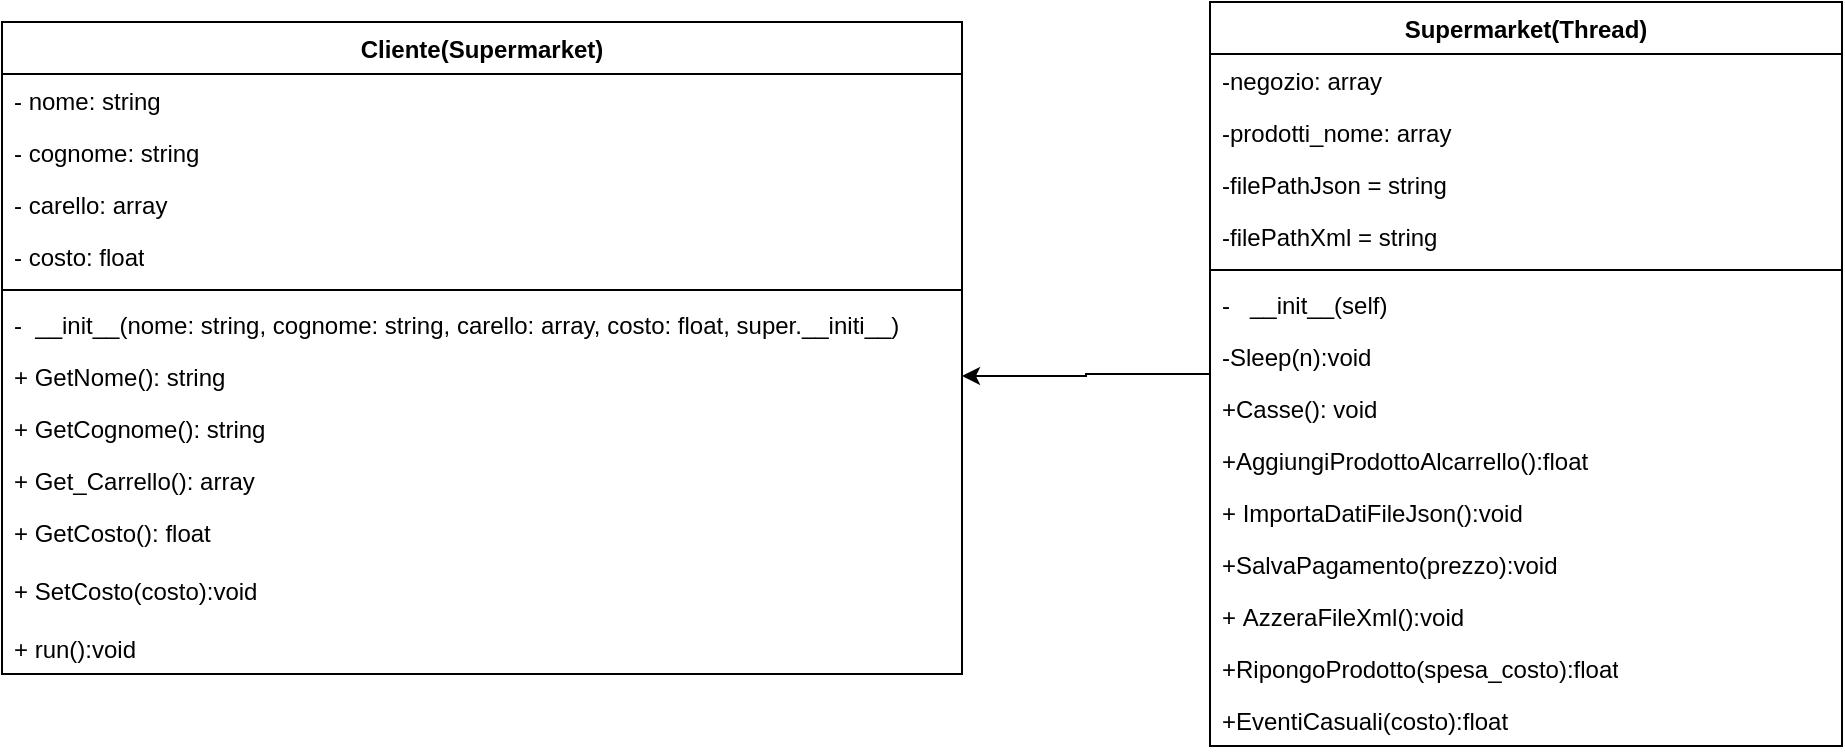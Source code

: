 <mxfile version="23.1.6" type="device">
  <diagram name="Pagina-1" id="2GEOO4kI5Y_BIrsf5pEo">
    <mxGraphModel dx="1747" dy="1472" grid="1" gridSize="10" guides="1" tooltips="1" connect="1" arrows="1" fold="1" page="1" pageScale="1" pageWidth="827" pageHeight="1169" math="0" shadow="0">
      <root>
        <mxCell id="0" />
        <mxCell id="1" parent="0" />
        <mxCell id="4CucYcLi7qgc71mj-M3i-10" value="Cliente(Supermarket)" style="swimlane;fontStyle=1;align=center;verticalAlign=top;childLayout=stackLayout;horizontal=1;startSize=26;horizontalStack=0;resizeParent=1;resizeParentMax=0;resizeLast=0;collapsible=1;marginBottom=0;whiteSpace=wrap;html=1;" parent="1" vertex="1">
          <mxGeometry x="-140" y="150" width="480" height="326" as="geometry" />
        </mxCell>
        <mxCell id="4CucYcLi7qgc71mj-M3i-17" value="- nome: string" style="text;strokeColor=none;fillColor=none;align=left;verticalAlign=top;spacingLeft=4;spacingRight=4;overflow=hidden;rotatable=0;points=[[0,0.5],[1,0.5]];portConstraint=eastwest;whiteSpace=wrap;html=1;" parent="4CucYcLi7qgc71mj-M3i-10" vertex="1">
          <mxGeometry y="26" width="480" height="26" as="geometry" />
        </mxCell>
        <mxCell id="4CucYcLi7qgc71mj-M3i-18" value="- cognome: string" style="text;strokeColor=none;fillColor=none;align=left;verticalAlign=top;spacingLeft=4;spacingRight=4;overflow=hidden;rotatable=0;points=[[0,0.5],[1,0.5]];portConstraint=eastwest;whiteSpace=wrap;html=1;" parent="4CucYcLi7qgc71mj-M3i-10" vertex="1">
          <mxGeometry y="52" width="480" height="26" as="geometry" />
        </mxCell>
        <mxCell id="4CucYcLi7qgc71mj-M3i-19" value="- carello: array" style="text;strokeColor=none;fillColor=none;align=left;verticalAlign=top;spacingLeft=4;spacingRight=4;overflow=hidden;rotatable=0;points=[[0,0.5],[1,0.5]];portConstraint=eastwest;whiteSpace=wrap;html=1;" parent="4CucYcLi7qgc71mj-M3i-10" vertex="1">
          <mxGeometry y="78" width="480" height="26" as="geometry" />
        </mxCell>
        <mxCell id="4CucYcLi7qgc71mj-M3i-20" value="- costo: float" style="text;strokeColor=none;fillColor=none;align=left;verticalAlign=top;spacingLeft=4;spacingRight=4;overflow=hidden;rotatable=0;points=[[0,0.5],[1,0.5]];portConstraint=eastwest;whiteSpace=wrap;html=1;" parent="4CucYcLi7qgc71mj-M3i-10" vertex="1">
          <mxGeometry y="104" width="480" height="26" as="geometry" />
        </mxCell>
        <mxCell id="4CucYcLi7qgc71mj-M3i-12" value="" style="line;strokeWidth=1;fillColor=none;align=left;verticalAlign=middle;spacingTop=-1;spacingLeft=3;spacingRight=3;rotatable=0;labelPosition=right;points=[];portConstraint=eastwest;strokeColor=inherit;" parent="4CucYcLi7qgc71mj-M3i-10" vertex="1">
          <mxGeometry y="130" width="480" height="8" as="geometry" />
        </mxCell>
        <mxCell id="nOn0qd3jOutAWCC7OBNA-1" value="-&amp;nbsp; __init__(nome: string, cognome: string, carello: array, costo: float, super.__initi__)&amp;nbsp;" style="text;strokeColor=none;fillColor=none;align=left;verticalAlign=top;spacingLeft=4;spacingRight=4;overflow=hidden;rotatable=0;points=[[0,0.5],[1,0.5]];portConstraint=eastwest;whiteSpace=wrap;html=1;" parent="4CucYcLi7qgc71mj-M3i-10" vertex="1">
          <mxGeometry y="138" width="480" height="26" as="geometry" />
        </mxCell>
        <mxCell id="4CucYcLi7qgc71mj-M3i-16" value="+ GetNome(): string" style="text;strokeColor=none;fillColor=none;align=left;verticalAlign=top;spacingLeft=4;spacingRight=4;overflow=hidden;rotatable=0;points=[[0,0.5],[1,0.5]];portConstraint=eastwest;whiteSpace=wrap;html=1;" parent="4CucYcLi7qgc71mj-M3i-10" vertex="1">
          <mxGeometry y="164" width="480" height="26" as="geometry" />
        </mxCell>
        <mxCell id="4CucYcLi7qgc71mj-M3i-21" value="+ GetCognome(): string" style="text;strokeColor=none;fillColor=none;align=left;verticalAlign=top;spacingLeft=4;spacingRight=4;overflow=hidden;rotatable=0;points=[[0,0.5],[1,0.5]];portConstraint=eastwest;whiteSpace=wrap;html=1;" parent="4CucYcLi7qgc71mj-M3i-10" vertex="1">
          <mxGeometry y="190" width="480" height="26" as="geometry" />
        </mxCell>
        <mxCell id="4CucYcLi7qgc71mj-M3i-22" value="+ Get_Carrello(): array&amp;nbsp;" style="text;strokeColor=none;fillColor=none;align=left;verticalAlign=top;spacingLeft=4;spacingRight=4;overflow=hidden;rotatable=0;points=[[0,0.5],[1,0.5]];portConstraint=eastwest;whiteSpace=wrap;html=1;" parent="4CucYcLi7qgc71mj-M3i-10" vertex="1">
          <mxGeometry y="216" width="480" height="26" as="geometry" />
        </mxCell>
        <mxCell id="4CucYcLi7qgc71mj-M3i-13" value="+ GetCosto(): float&lt;br&gt;&lt;br&gt;+ SetCosto(costo):void" style="text;strokeColor=none;fillColor=none;align=left;verticalAlign=top;spacingLeft=4;spacingRight=4;overflow=hidden;rotatable=0;points=[[0,0.5],[1,0.5]];portConstraint=eastwest;whiteSpace=wrap;html=1;" parent="4CucYcLi7qgc71mj-M3i-10" vertex="1">
          <mxGeometry y="242" width="480" height="58" as="geometry" />
        </mxCell>
        <mxCell id="NJRzCC06LLtaf6UxLzBM-1" value="+ run():void" style="text;strokeColor=none;fillColor=none;align=left;verticalAlign=top;spacingLeft=4;spacingRight=4;overflow=hidden;rotatable=0;points=[[0,0.5],[1,0.5]];portConstraint=eastwest;whiteSpace=wrap;html=1;" vertex="1" parent="4CucYcLi7qgc71mj-M3i-10">
          <mxGeometry y="300" width="480" height="26" as="geometry" />
        </mxCell>
        <mxCell id="NJRzCC06LLtaf6UxLzBM-4" style="edgeStyle=orthogonalEdgeStyle;rounded=0;orthogonalLoop=1;jettySize=auto;html=1;entryX=1;entryY=0.5;entryDx=0;entryDy=0;" edge="1" parent="1" source="4CucYcLi7qgc71mj-M3i-23" target="4CucYcLi7qgc71mj-M3i-16">
          <mxGeometry relative="1" as="geometry" />
        </mxCell>
        <mxCell id="4CucYcLi7qgc71mj-M3i-23" value="Supermarket(Thread)" style="swimlane;fontStyle=1;align=center;verticalAlign=top;childLayout=stackLayout;horizontal=1;startSize=26;horizontalStack=0;resizeParent=1;resizeParentMax=0;resizeLast=0;collapsible=1;marginBottom=0;whiteSpace=wrap;html=1;" parent="1" vertex="1">
          <mxGeometry x="464" y="140" width="316" height="372" as="geometry" />
        </mxCell>
        <mxCell id="4CucYcLi7qgc71mj-M3i-24" value="-negozio: array" style="text;strokeColor=none;fillColor=none;align=left;verticalAlign=top;spacingLeft=4;spacingRight=4;overflow=hidden;rotatable=0;points=[[0,0.5],[1,0.5]];portConstraint=eastwest;whiteSpace=wrap;html=1;" parent="4CucYcLi7qgc71mj-M3i-23" vertex="1">
          <mxGeometry y="26" width="316" height="26" as="geometry" />
        </mxCell>
        <mxCell id="4CucYcLi7qgc71mj-M3i-27" value="-prodotti_nome: array" style="text;strokeColor=none;fillColor=none;align=left;verticalAlign=top;spacingLeft=4;spacingRight=4;overflow=hidden;rotatable=0;points=[[0,0.5],[1,0.5]];portConstraint=eastwest;whiteSpace=wrap;html=1;" parent="4CucYcLi7qgc71mj-M3i-23" vertex="1">
          <mxGeometry y="52" width="316" height="26" as="geometry" />
        </mxCell>
        <mxCell id="4CucYcLi7qgc71mj-M3i-25" value="-filePathJson = string" style="text;strokeColor=none;fillColor=none;align=left;verticalAlign=top;spacingLeft=4;spacingRight=4;overflow=hidden;rotatable=0;points=[[0,0.5],[1,0.5]];portConstraint=eastwest;whiteSpace=wrap;html=1;" parent="4CucYcLi7qgc71mj-M3i-23" vertex="1">
          <mxGeometry y="78" width="316" height="26" as="geometry" />
        </mxCell>
        <mxCell id="4CucYcLi7qgc71mj-M3i-26" value="-filePathXml = string" style="text;strokeColor=none;fillColor=none;align=left;verticalAlign=top;spacingLeft=4;spacingRight=4;overflow=hidden;rotatable=0;points=[[0,0.5],[1,0.5]];portConstraint=eastwest;whiteSpace=wrap;html=1;" parent="4CucYcLi7qgc71mj-M3i-23" vertex="1">
          <mxGeometry y="104" width="316" height="26" as="geometry" />
        </mxCell>
        <mxCell id="4CucYcLi7qgc71mj-M3i-29" value="" style="line;strokeWidth=1;fillColor=none;align=left;verticalAlign=middle;spacingTop=-1;spacingLeft=3;spacingRight=3;rotatable=0;labelPosition=right;points=[];portConstraint=eastwest;strokeColor=inherit;" parent="4CucYcLi7qgc71mj-M3i-23" vertex="1">
          <mxGeometry y="130" width="316" height="8" as="geometry" />
        </mxCell>
        <mxCell id="4CucYcLi7qgc71mj-M3i-30" value="-&amp;nbsp; &amp;nbsp;__init__(self)" style="text;strokeColor=none;fillColor=none;align=left;verticalAlign=top;spacingLeft=4;spacingRight=4;overflow=hidden;rotatable=0;points=[[0,0.5],[1,0.5]];portConstraint=eastwest;whiteSpace=wrap;html=1;" parent="4CucYcLi7qgc71mj-M3i-23" vertex="1">
          <mxGeometry y="138" width="316" height="26" as="geometry" />
        </mxCell>
        <mxCell id="nOn0qd3jOutAWCC7OBNA-5" value="-Sleep(n):void" style="text;strokeColor=none;fillColor=none;align=left;verticalAlign=top;spacingLeft=4;spacingRight=4;overflow=hidden;rotatable=0;points=[[0,0.5],[1,0.5]];portConstraint=eastwest;whiteSpace=wrap;html=1;" parent="4CucYcLi7qgc71mj-M3i-23" vertex="1">
          <mxGeometry y="164" width="316" height="26" as="geometry" />
        </mxCell>
        <mxCell id="4CucYcLi7qgc71mj-M3i-31" value="+Casse(): void" style="text;strokeColor=none;fillColor=none;align=left;verticalAlign=top;spacingLeft=4;spacingRight=4;overflow=hidden;rotatable=0;points=[[0,0.5],[1,0.5]];portConstraint=eastwest;whiteSpace=wrap;html=1;" parent="4CucYcLi7qgc71mj-M3i-23" vertex="1">
          <mxGeometry y="190" width="316" height="26" as="geometry" />
        </mxCell>
        <mxCell id="4CucYcLi7qgc71mj-M3i-32" value="+AggiungiProdottoAlcarrello():float" style="text;strokeColor=none;fillColor=none;align=left;verticalAlign=top;spacingLeft=4;spacingRight=4;overflow=hidden;rotatable=0;points=[[0,0.5],[1,0.5]];portConstraint=eastwest;whiteSpace=wrap;html=1;" parent="4CucYcLi7qgc71mj-M3i-23" vertex="1">
          <mxGeometry y="216" width="316" height="26" as="geometry" />
        </mxCell>
        <mxCell id="4CucYcLi7qgc71mj-M3i-37" value="+&amp;nbsp;ImportaDatiFileJson():void" style="text;strokeColor=none;fillColor=none;align=left;verticalAlign=top;spacingLeft=4;spacingRight=4;overflow=hidden;rotatable=0;points=[[0,0.5],[1,0.5]];portConstraint=eastwest;whiteSpace=wrap;html=1;" parent="4CucYcLi7qgc71mj-M3i-23" vertex="1">
          <mxGeometry y="242" width="316" height="26" as="geometry" />
        </mxCell>
        <mxCell id="4CucYcLi7qgc71mj-M3i-38" value="+SalvaPagamento(prezzo):void" style="text;strokeColor=none;fillColor=none;align=left;verticalAlign=top;spacingLeft=4;spacingRight=4;overflow=hidden;rotatable=0;points=[[0,0.5],[1,0.5]];portConstraint=eastwest;whiteSpace=wrap;html=1;" parent="4CucYcLi7qgc71mj-M3i-23" vertex="1">
          <mxGeometry y="268" width="316" height="26" as="geometry" />
        </mxCell>
        <mxCell id="4CucYcLi7qgc71mj-M3i-33" value="+&amp;nbsp;AzzeraFileXml():void" style="text;strokeColor=none;fillColor=none;align=left;verticalAlign=top;spacingLeft=4;spacingRight=4;overflow=hidden;rotatable=0;points=[[0,0.5],[1,0.5]];portConstraint=eastwest;whiteSpace=wrap;html=1;" parent="4CucYcLi7qgc71mj-M3i-23" vertex="1">
          <mxGeometry y="294" width="316" height="26" as="geometry" />
        </mxCell>
        <mxCell id="NJRzCC06LLtaf6UxLzBM-3" value="+RipongoProdotto(spesa_costo):float" style="text;strokeColor=none;fillColor=none;align=left;verticalAlign=top;spacingLeft=4;spacingRight=4;overflow=hidden;rotatable=0;points=[[0,0.5],[1,0.5]];portConstraint=eastwest;whiteSpace=wrap;html=1;" vertex="1" parent="4CucYcLi7qgc71mj-M3i-23">
          <mxGeometry y="320" width="316" height="26" as="geometry" />
        </mxCell>
        <mxCell id="NJRzCC06LLtaf6UxLzBM-2" value="+EventiCasuali(costo):float" style="text;strokeColor=none;fillColor=none;align=left;verticalAlign=top;spacingLeft=4;spacingRight=4;overflow=hidden;rotatable=0;points=[[0,0.5],[1,0.5]];portConstraint=eastwest;whiteSpace=wrap;html=1;" vertex="1" parent="4CucYcLi7qgc71mj-M3i-23">
          <mxGeometry y="346" width="316" height="26" as="geometry" />
        </mxCell>
      </root>
    </mxGraphModel>
  </diagram>
</mxfile>
